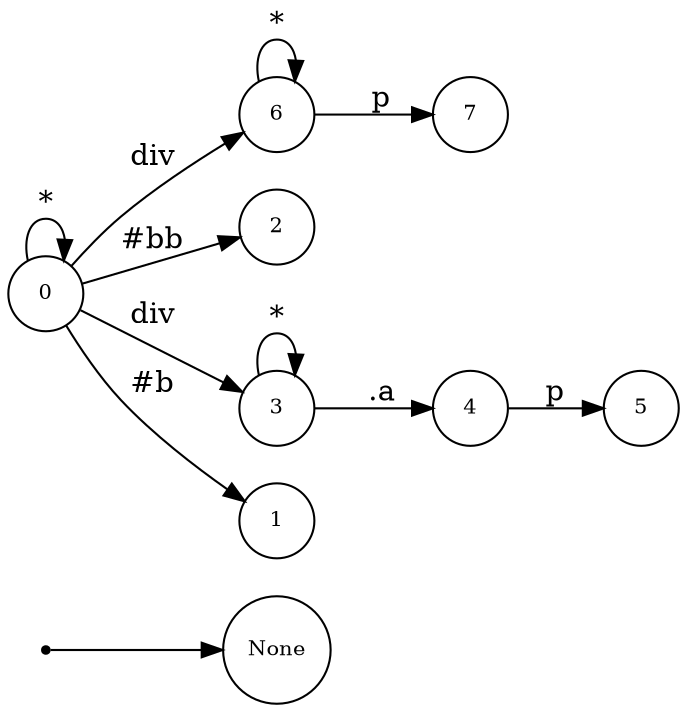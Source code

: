 digraph NFA {
  rankdir=LR;
  node [shape=circle, fontsize=10];
  __start [shape=point, label=""];
  __start -> None;
  6 [label="6"];
  7 [label="7"];
  4 [label="4"];
  0 [label="0"];
  2 [label="2"];
  3 [label="3"];
  5 [label="5"];
  1 [label="1"];
  { node [shape=doublecircle]; 1 2 5 7 }
  0 -> 0 [label="*"];
  0 -> 1 [label="#b"];
  0 -> 2 [label="#bb"];
  0 -> 3 [label="div"];
  3 -> 3 [label="*"];
  3 -> 4 [label=".a"];
  4 -> 5 [label="p"];
  0 -> 6 [label="div"];
  6 -> 6 [label="*"];
  6 -> 7 [label="p"];
}
